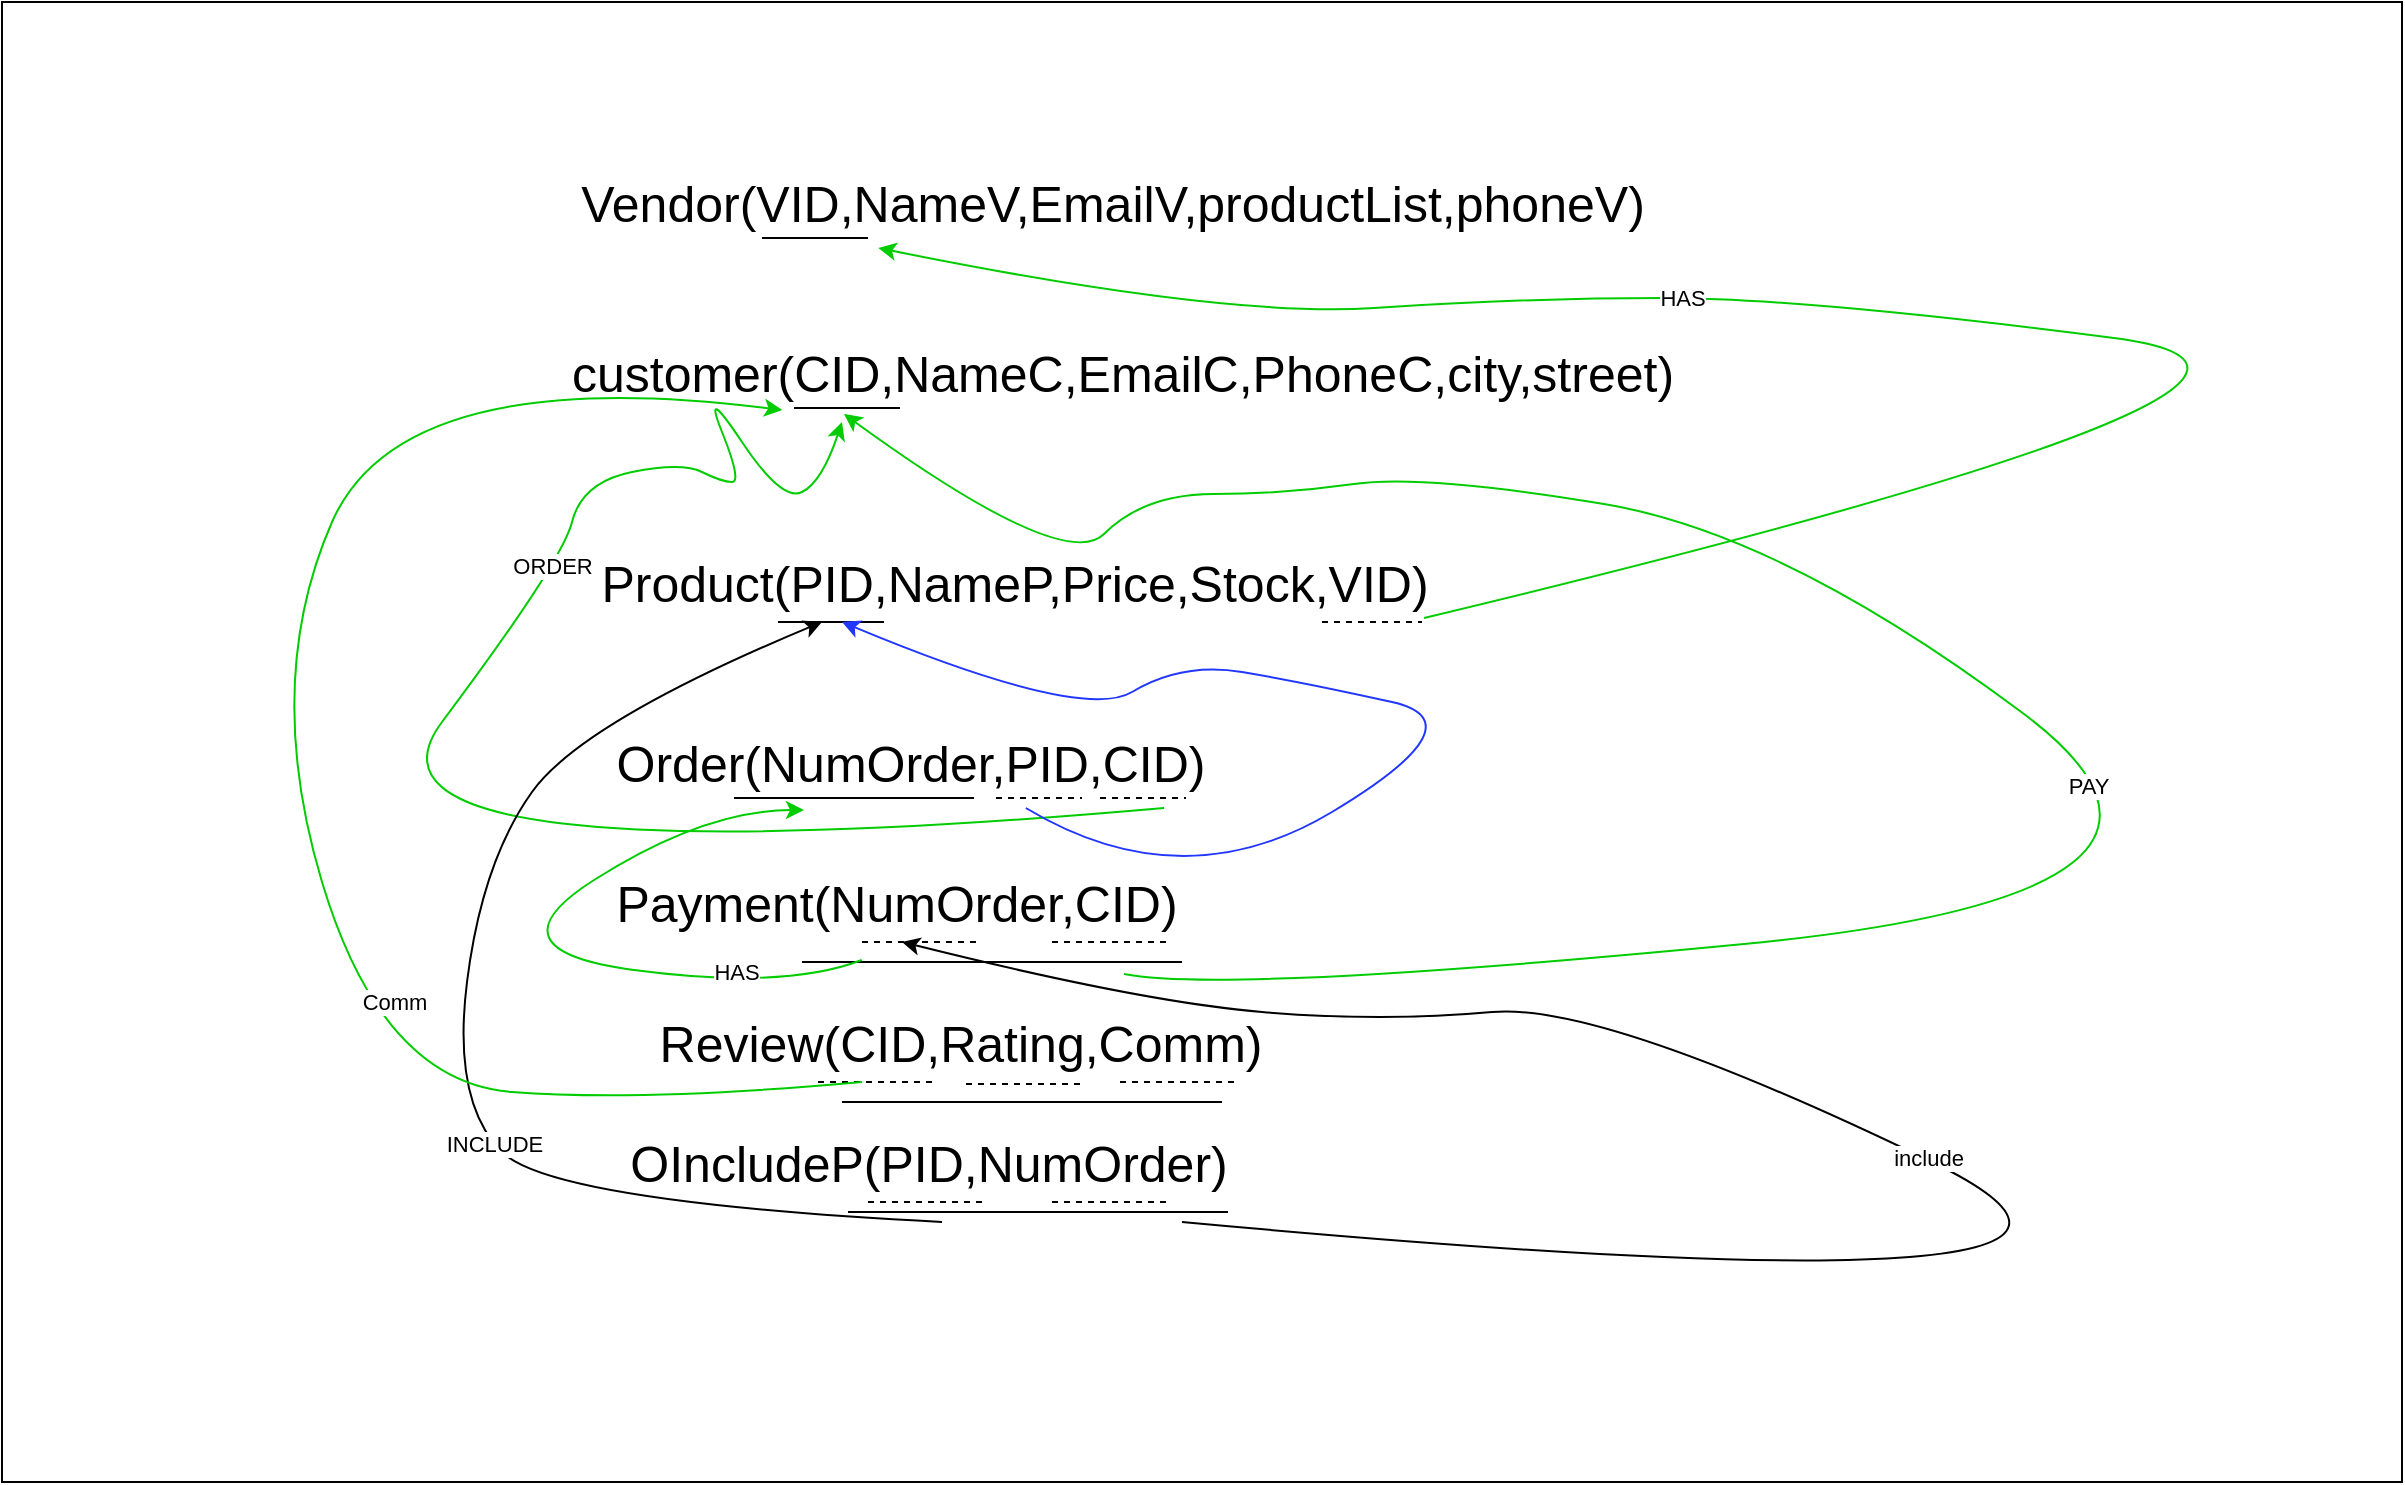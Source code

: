 <mxfile version="24.7.17">
  <diagram name="Page-1" id="PlHeshnkqyI9LTCzySUf">
    <mxGraphModel dx="2276" dy="781" grid="1" gridSize="10" guides="1" tooltips="1" connect="1" arrows="1" fold="1" page="1" pageScale="1" pageWidth="850" pageHeight="1100" math="0" shadow="0">
      <root>
        <mxCell id="0" />
        <mxCell id="1" parent="0" />
        <mxCell id="cCdaDrkrxBN9BAhdTQBS-9" value="" style="rounded=0;whiteSpace=wrap;html=1;" parent="1" vertex="1">
          <mxGeometry x="-690" y="180" width="1200" height="740" as="geometry" />
        </mxCell>
        <mxCell id="cCdaDrkrxBN9BAhdTQBS-3" value="customer(CID,NameC,EmailC,PhoneC,city,street)" style="text;html=1;align=center;verticalAlign=middle;resizable=0;points=[];autosize=1;strokeColor=none;fillColor=none;fontSize=25;" parent="1" vertex="1">
          <mxGeometry x="-415" y="345" width="570" height="40" as="geometry" />
        </mxCell>
        <mxCell id="cCdaDrkrxBN9BAhdTQBS-11" value="Vendor(VID,NameV,EmailV,productList,phoneV)" style="text;html=1;align=center;verticalAlign=middle;resizable=0;points=[];autosize=1;strokeColor=none;fillColor=none;fontSize=25;" parent="1" vertex="1">
          <mxGeometry x="-415" y="260" width="560" height="40" as="geometry" />
        </mxCell>
        <mxCell id="cCdaDrkrxBN9BAhdTQBS-12" value="" style="endArrow=none;html=1;rounded=0;" parent="1" edge="1">
          <mxGeometry width="50" height="50" relative="1" as="geometry">
            <mxPoint x="-257" y="298" as="sourcePoint" />
            <mxPoint x="-310" y="298.002" as="targetPoint" />
          </mxGeometry>
        </mxCell>
        <mxCell id="SuYuuz7VyoWQfYu1FpmI-1" value="" style="endArrow=none;html=1;rounded=0;" edge="1" parent="1">
          <mxGeometry width="50" height="50" relative="1" as="geometry">
            <mxPoint x="-241" y="383" as="sourcePoint" />
            <mxPoint x="-294" y="383.002" as="targetPoint" />
          </mxGeometry>
        </mxCell>
        <mxCell id="SuYuuz7VyoWQfYu1FpmI-2" value="Product(PID,NameP,Price,Stock,VID)" style="text;html=1;align=center;verticalAlign=middle;resizable=0;points=[];autosize=1;strokeColor=none;fillColor=none;fontSize=25;" vertex="1" parent="1">
          <mxGeometry x="-404" y="450" width="440" height="40" as="geometry" />
        </mxCell>
        <mxCell id="SuYuuz7VyoWQfYu1FpmI-3" value="" style="endArrow=none;html=1;rounded=0;" edge="1" parent="1">
          <mxGeometry width="50" height="50" relative="1" as="geometry">
            <mxPoint x="-249" y="490" as="sourcePoint" />
            <mxPoint x="-302" y="490.002" as="targetPoint" />
          </mxGeometry>
        </mxCell>
        <mxCell id="SuYuuz7VyoWQfYu1FpmI-4" value="Order(NumOrder,PID,CID)" style="text;html=1;align=center;verticalAlign=middle;resizable=0;points=[];autosize=1;strokeColor=none;fillColor=none;fontSize=25;" vertex="1" parent="1">
          <mxGeometry x="-396" y="540" width="320" height="40" as="geometry" />
        </mxCell>
        <mxCell id="SuYuuz7VyoWQfYu1FpmI-5" value="Payment(NumOrder,CID)" style="text;html=1;align=center;verticalAlign=middle;resizable=0;points=[];autosize=1;strokeColor=none;fillColor=none;fontSize=25;" vertex="1" parent="1">
          <mxGeometry x="-393" y="610" width="300" height="40" as="geometry" />
        </mxCell>
        <mxCell id="SuYuuz7VyoWQfYu1FpmI-6" value="" style="endArrow=none;html=1;rounded=0;" edge="1" parent="1">
          <mxGeometry width="50" height="50" relative="1" as="geometry">
            <mxPoint x="-290" y="660" as="sourcePoint" />
            <mxPoint x="-100" y="660" as="targetPoint" />
          </mxGeometry>
        </mxCell>
        <mxCell id="SuYuuz7VyoWQfYu1FpmI-7" value="" style="endArrow=none;html=1;rounded=0;" edge="1" parent="1">
          <mxGeometry width="50" height="50" relative="1" as="geometry">
            <mxPoint x="-324" y="578" as="sourcePoint" />
            <mxPoint x="-204" y="578" as="targetPoint" />
          </mxGeometry>
        </mxCell>
        <mxCell id="SuYuuz7VyoWQfYu1FpmI-8" value="Review(CID,Rating,Comm)" style="text;html=1;align=center;verticalAlign=middle;resizable=0;points=[];autosize=1;strokeColor=none;fillColor=none;fontSize=25;" vertex="1" parent="1">
          <mxGeometry x="-371" y="680" width="320" height="40" as="geometry" />
        </mxCell>
        <mxCell id="SuYuuz7VyoWQfYu1FpmI-9" value="" style="endArrow=none;dashed=1;html=1;rounded=0;" edge="1" parent="1">
          <mxGeometry width="50" height="50" relative="1" as="geometry">
            <mxPoint x="-260" y="650" as="sourcePoint" />
            <mxPoint x="-200" y="650" as="targetPoint" />
          </mxGeometry>
        </mxCell>
        <mxCell id="SuYuuz7VyoWQfYu1FpmI-10" value="" style="endArrow=none;dashed=1;html=1;rounded=0;" edge="1" parent="1">
          <mxGeometry width="50" height="50" relative="1" as="geometry">
            <mxPoint x="-165" y="650" as="sourcePoint" />
            <mxPoint x="-105" y="650" as="targetPoint" />
          </mxGeometry>
        </mxCell>
        <mxCell id="SuYuuz7VyoWQfYu1FpmI-11" value="" style="endArrow=none;dashed=1;html=1;rounded=0;" edge="1" parent="1">
          <mxGeometry width="50" height="50" relative="1" as="geometry">
            <mxPoint x="-282" y="720" as="sourcePoint" />
            <mxPoint x="-222" y="720" as="targetPoint" />
          </mxGeometry>
        </mxCell>
        <mxCell id="SuYuuz7VyoWQfYu1FpmI-12" value="" style="endArrow=none;html=1;rounded=0;" edge="1" parent="1">
          <mxGeometry width="50" height="50" relative="1" as="geometry">
            <mxPoint x="-270" y="730" as="sourcePoint" />
            <mxPoint x="-80" y="730" as="targetPoint" />
          </mxGeometry>
        </mxCell>
        <mxCell id="SuYuuz7VyoWQfYu1FpmI-13" value="" style="endArrow=none;dashed=1;html=1;rounded=0;" edge="1" parent="1">
          <mxGeometry width="50" height="50" relative="1" as="geometry">
            <mxPoint x="-208" y="721" as="sourcePoint" />
            <mxPoint x="-148" y="721" as="targetPoint" />
          </mxGeometry>
        </mxCell>
        <mxCell id="SuYuuz7VyoWQfYu1FpmI-14" value="" style="endArrow=none;dashed=1;html=1;rounded=0;" edge="1" parent="1">
          <mxGeometry width="50" height="50" relative="1" as="geometry">
            <mxPoint x="-131" y="720" as="sourcePoint" />
            <mxPoint x="-71" y="720" as="targetPoint" />
          </mxGeometry>
        </mxCell>
        <mxCell id="SuYuuz7VyoWQfYu1FpmI-15" value="" style="endArrow=none;dashed=1;html=1;rounded=0;" edge="1" parent="1">
          <mxGeometry width="50" height="50" relative="1" as="geometry">
            <mxPoint x="-193" y="578" as="sourcePoint" />
            <mxPoint x="-150" y="578" as="targetPoint" />
          </mxGeometry>
        </mxCell>
        <mxCell id="SuYuuz7VyoWQfYu1FpmI-16" value="" style="endArrow=none;dashed=1;html=1;rounded=0;" edge="1" parent="1">
          <mxGeometry width="50" height="50" relative="1" as="geometry">
            <mxPoint x="-30" y="490" as="sourcePoint" />
            <mxPoint x="20" y="490" as="targetPoint" />
          </mxGeometry>
        </mxCell>
        <mxCell id="SuYuuz7VyoWQfYu1FpmI-17" value="" style="curved=1;endArrow=classic;html=1;rounded=0;entryX=0.236;entryY=1.125;entryDx=0;entryDy=0;entryPerimeter=0;strokeColor=#00CC00;" edge="1" parent="1">
          <mxGeometry width="50" height="50" relative="1" as="geometry">
            <mxPoint x="21" y="488" as="sourcePoint" />
            <mxPoint x="-251.84" y="303" as="targetPoint" />
            <Array as="points">
              <mxPoint x="521" y="368" />
              <mxPoint x="211" y="328" />
              <mxPoint x="71" y="328" />
              <mxPoint x="-79" y="338" />
            </Array>
          </mxGeometry>
        </mxCell>
        <mxCell id="SuYuuz7VyoWQfYu1FpmI-18" value="HAS" style="edgeLabel;html=1;align=center;verticalAlign=middle;resizable=0;points=[];" vertex="1" connectable="0" parent="SuYuuz7VyoWQfYu1FpmI-17">
          <mxGeometry x="0.374" relative="1" as="geometry">
            <mxPoint as="offset" />
          </mxGeometry>
        </mxCell>
        <mxCell id="SuYuuz7VyoWQfYu1FpmI-19" value="" style="endArrow=none;dashed=1;html=1;rounded=0;" edge="1" parent="1">
          <mxGeometry width="50" height="50" relative="1" as="geometry">
            <mxPoint x="-141" y="578" as="sourcePoint" />
            <mxPoint x="-98" y="578" as="targetPoint" />
          </mxGeometry>
        </mxCell>
        <mxCell id="SuYuuz7VyoWQfYu1FpmI-20" value="" style="curved=1;endArrow=classic;html=1;rounded=0;exitX=0.897;exitY=1.075;exitDx=0;exitDy=0;exitPerimeter=0;strokeColor=#00CC00;" edge="1" parent="1" source="SuYuuz7VyoWQfYu1FpmI-4">
          <mxGeometry width="50" height="50" relative="1" as="geometry">
            <mxPoint x="-150" y="530" as="sourcePoint" />
            <mxPoint x="-270" y="390" as="targetPoint" />
            <Array as="points">
              <mxPoint x="-530" y="620" />
              <mxPoint x="-410" y="460" />
              <mxPoint x="-400" y="420" />
              <mxPoint x="-350" y="410" />
              <mxPoint x="-330" y="420" />
              <mxPoint x="-320" y="420" />
              <mxPoint x="-340" y="370" />
              <mxPoint x="-300" y="430" />
              <mxPoint x="-280" y="420" />
            </Array>
          </mxGeometry>
        </mxCell>
        <mxCell id="SuYuuz7VyoWQfYu1FpmI-21" value="ORDER" style="edgeLabel;html=1;align=center;verticalAlign=middle;resizable=0;points=[];" vertex="1" connectable="0" parent="SuYuuz7VyoWQfYu1FpmI-20">
          <mxGeometry x="0.333" y="4" relative="1" as="geometry">
            <mxPoint x="1" as="offset" />
          </mxGeometry>
        </mxCell>
        <mxCell id="SuYuuz7VyoWQfYu1FpmI-22" value="" style="curved=1;endArrow=classic;html=1;rounded=0;exitX=0.681;exitY=1.075;exitDx=0;exitDy=0;exitPerimeter=0;strokeColor=#2137FF;" edge="1" parent="1" source="SuYuuz7VyoWQfYu1FpmI-4">
          <mxGeometry width="50" height="50" relative="1" as="geometry">
            <mxPoint x="-150" y="630" as="sourcePoint" />
            <mxPoint x="-270" y="490" as="targetPoint" />
            <Array as="points">
              <mxPoint x="-100" y="630" />
              <mxPoint x="50" y="540" />
              <mxPoint x="-40" y="520" />
              <mxPoint x="-100" y="510" />
              <mxPoint x="-150" y="540" />
            </Array>
          </mxGeometry>
        </mxCell>
        <mxCell id="SuYuuz7VyoWQfYu1FpmI-23" value="" style="curved=1;endArrow=classic;html=1;rounded=0;strokeColor=#00CC00;" edge="1" parent="1">
          <mxGeometry width="50" height="50" relative="1" as="geometry">
            <mxPoint x="-129" y="666" as="sourcePoint" />
            <mxPoint x="-269" y="386" as="targetPoint" />
            <Array as="points">
              <mxPoint x="-79" y="676" />
              <mxPoint x="441" y="626" />
              <mxPoint x="201" y="446" />
              <mxPoint x="21" y="416" />
              <mxPoint x="-49" y="426" />
              <mxPoint x="-119" y="426" />
              <mxPoint x="-159" y="466" />
            </Array>
          </mxGeometry>
        </mxCell>
        <mxCell id="SuYuuz7VyoWQfYu1FpmI-24" value="PAY" style="edgeLabel;html=1;align=center;verticalAlign=middle;resizable=0;points=[];" vertex="1" connectable="0" parent="SuYuuz7VyoWQfYu1FpmI-23">
          <mxGeometry x="-0.025" y="9" relative="1" as="geometry">
            <mxPoint y="1" as="offset" />
          </mxGeometry>
        </mxCell>
        <mxCell id="SuYuuz7VyoWQfYu1FpmI-25" value="" style="curved=1;endArrow=classic;html=1;rounded=0;exitX=0.473;exitY=1.125;exitDx=0;exitDy=0;exitPerimeter=0;strokeColor=#00CC00;" edge="1" parent="1">
          <mxGeometry width="50" height="50" relative="1" as="geometry">
            <mxPoint x="-260.1" y="659" as="sourcePoint" />
            <mxPoint x="-289" y="584" as="targetPoint" />
            <Array as="points">
              <mxPoint x="-299" y="674" />
              <mxPoint x="-449" y="654" />
              <mxPoint x="-339" y="584" />
            </Array>
          </mxGeometry>
        </mxCell>
        <mxCell id="SuYuuz7VyoWQfYu1FpmI-26" value="HAS" style="edgeLabel;html=1;align=center;verticalAlign=middle;resizable=0;points=[];" vertex="1" connectable="0" parent="SuYuuz7VyoWQfYu1FpmI-25">
          <mxGeometry x="-0.643" y="-6" relative="1" as="geometry">
            <mxPoint as="offset" />
          </mxGeometry>
        </mxCell>
        <mxCell id="SuYuuz7VyoWQfYu1FpmI-27" value="OIncludeP(PID,NumOrder)" style="text;html=1;align=center;verticalAlign=middle;resizable=0;points=[];autosize=1;strokeColor=none;fillColor=none;fontSize=25;" vertex="1" parent="1">
          <mxGeometry x="-387" y="740" width="320" height="40" as="geometry" />
        </mxCell>
        <mxCell id="SuYuuz7VyoWQfYu1FpmI-28" value="" style="endArrow=none;dashed=1;html=1;rounded=0;" edge="1" parent="1">
          <mxGeometry width="50" height="50" relative="1" as="geometry">
            <mxPoint x="-257" y="780" as="sourcePoint" />
            <mxPoint x="-197" y="780" as="targetPoint" />
          </mxGeometry>
        </mxCell>
        <mxCell id="SuYuuz7VyoWQfYu1FpmI-29" value="" style="endArrow=none;dashed=1;html=1;rounded=0;" edge="1" parent="1">
          <mxGeometry width="50" height="50" relative="1" as="geometry">
            <mxPoint x="-165" y="780" as="sourcePoint" />
            <mxPoint x="-105" y="780" as="targetPoint" />
          </mxGeometry>
        </mxCell>
        <mxCell id="SuYuuz7VyoWQfYu1FpmI-30" value="" style="endArrow=none;html=1;rounded=0;" edge="1" parent="1">
          <mxGeometry width="50" height="50" relative="1" as="geometry">
            <mxPoint x="-267" y="785" as="sourcePoint" />
            <mxPoint x="-77" y="785" as="targetPoint" />
          </mxGeometry>
        </mxCell>
        <mxCell id="SuYuuz7VyoWQfYu1FpmI-31" value="" style="curved=1;endArrow=classic;html=1;rounded=0;" edge="1" parent="1">
          <mxGeometry width="50" height="50" relative="1" as="geometry">
            <mxPoint x="-220" y="790" as="sourcePoint" />
            <mxPoint x="-280" y="490" as="targetPoint" />
            <Array as="points">
              <mxPoint x="-415" y="780" />
              <mxPoint x="-465" y="730" />
              <mxPoint x="-450" y="610" />
              <mxPoint x="-400" y="540" />
            </Array>
          </mxGeometry>
        </mxCell>
        <mxCell id="SuYuuz7VyoWQfYu1FpmI-32" value="INCLUDE" style="edgeLabel;html=1;align=center;verticalAlign=middle;resizable=0;points=[];" vertex="1" connectable="0" parent="SuYuuz7VyoWQfYu1FpmI-31">
          <mxGeometry x="-0.216" relative="1" as="geometry">
            <mxPoint as="offset" />
          </mxGeometry>
        </mxCell>
        <mxCell id="SuYuuz7VyoWQfYu1FpmI-34" value="" style="curved=1;endArrow=classic;html=1;rounded=0;" edge="1" parent="1">
          <mxGeometry width="50" height="50" relative="1" as="geometry">
            <mxPoint x="-100" y="790" as="sourcePoint" />
            <mxPoint x="-240" y="650" as="targetPoint" />
            <Array as="points">
              <mxPoint x="440" y="840" />
              <mxPoint x="110" y="680" />
              <mxPoint y="690" />
              <mxPoint x="-120" y="680" />
            </Array>
          </mxGeometry>
        </mxCell>
        <mxCell id="SuYuuz7VyoWQfYu1FpmI-35" value="include" style="edgeLabel;html=1;align=center;verticalAlign=middle;resizable=0;points=[];" vertex="1" connectable="0" parent="SuYuuz7VyoWQfYu1FpmI-34">
          <mxGeometry x="0.153" y="-1" relative="1" as="geometry">
            <mxPoint as="offset" />
          </mxGeometry>
        </mxCell>
        <mxCell id="SuYuuz7VyoWQfYu1FpmI-36" value="" style="curved=1;endArrow=classic;html=1;rounded=0;entryX=0.202;entryY=0.975;entryDx=0;entryDy=0;entryPerimeter=0;strokeColor=#00CC00;" edge="1" parent="1" target="cCdaDrkrxBN9BAhdTQBS-3">
          <mxGeometry width="50" height="50" relative="1" as="geometry">
            <mxPoint x="-260" y="720" as="sourcePoint" />
            <mxPoint x="-425" y="630" as="targetPoint" />
            <Array as="points">
              <mxPoint x="-370" y="730" />
              <mxPoint x="-500" y="720" />
              <mxPoint x="-560" y="520" />
              <mxPoint x="-490" y="360" />
            </Array>
          </mxGeometry>
        </mxCell>
        <mxCell id="SuYuuz7VyoWQfYu1FpmI-37" value="Comm" style="edgeLabel;html=1;align=center;verticalAlign=middle;resizable=0;points=[];" vertex="1" connectable="0" parent="SuYuuz7VyoWQfYu1FpmI-36">
          <mxGeometry x="-0.318" y="-17" relative="1" as="geometry">
            <mxPoint as="offset" />
          </mxGeometry>
        </mxCell>
      </root>
    </mxGraphModel>
  </diagram>
</mxfile>
